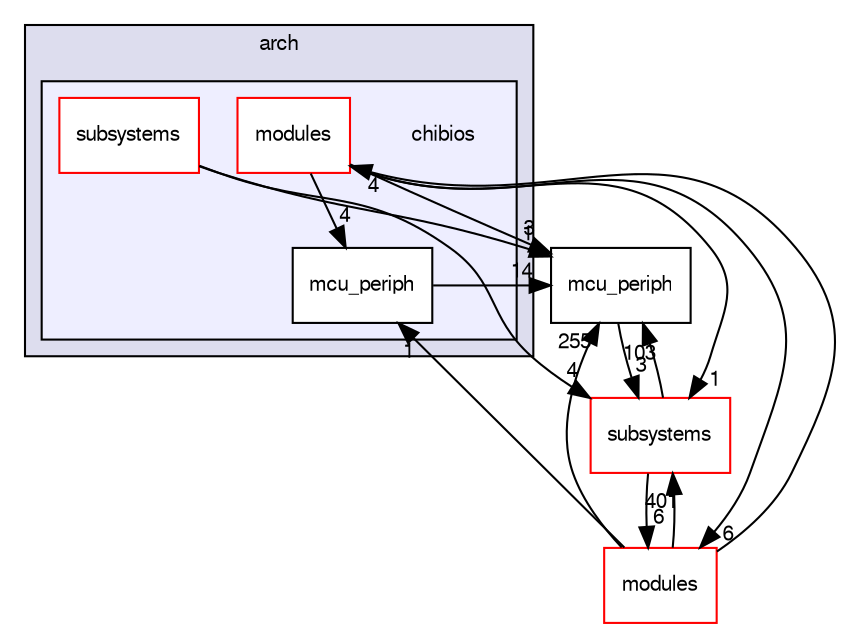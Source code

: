 digraph "sw/airborne/arch/chibios" {
  compound=true
  node [ fontsize="10", fontname="FreeSans"];
  edge [ labelfontsize="10", labelfontname="FreeSans"];
  subgraph clusterdir_fc6475eb39ea0144fb6697b809fd11a9 {
    graph [ bgcolor="#ddddee", pencolor="black", label="arch" fontname="FreeSans", fontsize="10", URL="dir_fc6475eb39ea0144fb6697b809fd11a9.html"]
  subgraph clusterdir_975986b9e0eb299e77243bf822f828ce {
    graph [ bgcolor="#eeeeff", pencolor="black", label="" URL="dir_975986b9e0eb299e77243bf822f828ce.html"];
    dir_975986b9e0eb299e77243bf822f828ce [shape=plaintext label="chibios"];
    dir_b82140776176b28f52d7ab660bc0e8ab [shape=box label="mcu_periph" color="black" fillcolor="white" style="filled" URL="dir_b82140776176b28f52d7ab660bc0e8ab.html"];
    dir_b90ea24ba107b1eee04b94e35b69f47b [shape=box label="modules" color="red" fillcolor="white" style="filled" URL="dir_b90ea24ba107b1eee04b94e35b69f47b.html"];
    dir_73cccedf574db0d59f5da099cf4c385e [shape=box label="subsystems" color="red" fillcolor="white" style="filled" URL="dir_73cccedf574db0d59f5da099cf4c385e.html"];
  }
  }
  dir_12d6ec7aac5a4a9b8cee17e35022d7c7 [shape=box label="subsystems" fillcolor="white" style="filled" color="red" URL="dir_12d6ec7aac5a4a9b8cee17e35022d7c7.html"];
  dir_1ca43f6a116d741d80fb1d0555a2b198 [shape=box label="mcu_periph" URL="dir_1ca43f6a116d741d80fb1d0555a2b198.html"];
  dir_c2abcdd6ccb39c3582929c0e3f5651c2 [shape=box label="modules" fillcolor="white" style="filled" color="red" URL="dir_c2abcdd6ccb39c3582929c0e3f5651c2.html"];
  dir_73cccedf574db0d59f5da099cf4c385e->dir_12d6ec7aac5a4a9b8cee17e35022d7c7 [headlabel="4", labeldistance=1.5 headhref="dir_000022_000051.html"];
  dir_73cccedf574db0d59f5da099cf4c385e->dir_1ca43f6a116d741d80fb1d0555a2b198 [headlabel="1", labeldistance=1.5 headhref="dir_000022_000120.html"];
  dir_12d6ec7aac5a4a9b8cee17e35022d7c7->dir_1ca43f6a116d741d80fb1d0555a2b198 [headlabel="103", labeldistance=1.5 headhref="dir_000051_000120.html"];
  dir_12d6ec7aac5a4a9b8cee17e35022d7c7->dir_c2abcdd6ccb39c3582929c0e3f5651c2 [headlabel="6", labeldistance=1.5 headhref="dir_000051_000046.html"];
  dir_b90ea24ba107b1eee04b94e35b69f47b->dir_12d6ec7aac5a4a9b8cee17e35022d7c7 [headlabel="1", labeldistance=1.5 headhref="dir_000013_000051.html"];
  dir_b90ea24ba107b1eee04b94e35b69f47b->dir_b82140776176b28f52d7ab660bc0e8ab [headlabel="4", labeldistance=1.5 headhref="dir_000013_000008.html"];
  dir_b90ea24ba107b1eee04b94e35b69f47b->dir_1ca43f6a116d741d80fb1d0555a2b198 [headlabel="3", labeldistance=1.5 headhref="dir_000013_000120.html"];
  dir_b90ea24ba107b1eee04b94e35b69f47b->dir_c2abcdd6ccb39c3582929c0e3f5651c2 [headlabel="6", labeldistance=1.5 headhref="dir_000013_000046.html"];
  dir_b82140776176b28f52d7ab660bc0e8ab->dir_1ca43f6a116d741d80fb1d0555a2b198 [headlabel="14", labeldistance=1.5 headhref="dir_000008_000120.html"];
  dir_1ca43f6a116d741d80fb1d0555a2b198->dir_12d6ec7aac5a4a9b8cee17e35022d7c7 [headlabel="3", labeldistance=1.5 headhref="dir_000120_000051.html"];
  dir_c2abcdd6ccb39c3582929c0e3f5651c2->dir_12d6ec7aac5a4a9b8cee17e35022d7c7 [headlabel="401", labeldistance=1.5 headhref="dir_000046_000051.html"];
  dir_c2abcdd6ccb39c3582929c0e3f5651c2->dir_b90ea24ba107b1eee04b94e35b69f47b [headlabel="4", labeldistance=1.5 headhref="dir_000046_000013.html"];
  dir_c2abcdd6ccb39c3582929c0e3f5651c2->dir_b82140776176b28f52d7ab660bc0e8ab [headlabel="1", labeldistance=1.5 headhref="dir_000046_000008.html"];
  dir_c2abcdd6ccb39c3582929c0e3f5651c2->dir_1ca43f6a116d741d80fb1d0555a2b198 [headlabel="255", labeldistance=1.5 headhref="dir_000046_000120.html"];
}
